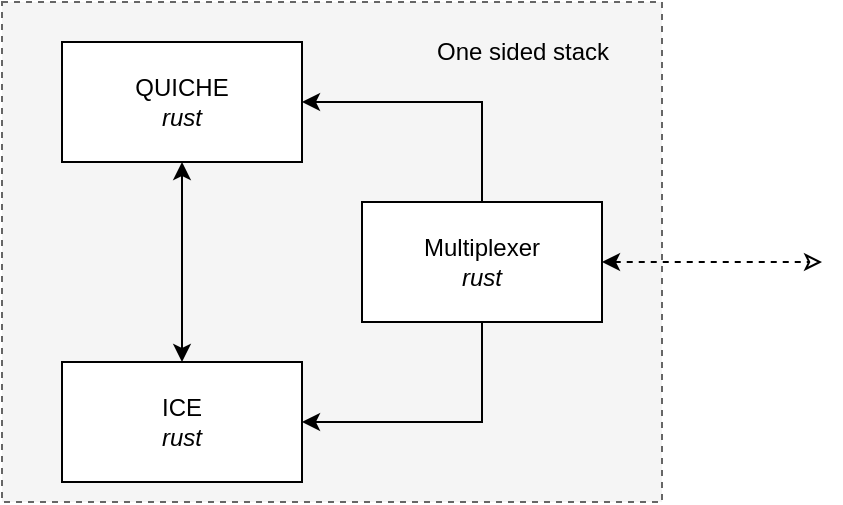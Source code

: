 <mxfile version="21.6.6" type="device">
  <diagram name="Page-1" id="EaTV2njRHDEyTtE49ZJq">
    <mxGraphModel dx="1012" dy="562" grid="1" gridSize="10" guides="1" tooltips="1" connect="1" arrows="1" fold="1" page="1" pageScale="1" pageWidth="850" pageHeight="1100" math="0" shadow="0">
      <root>
        <mxCell id="0" />
        <mxCell id="1" parent="0" />
        <mxCell id="Fxq5-4peBgpnYAJPO7DK-8" value="" style="rounded=0;whiteSpace=wrap;html=1;fillColor=#f5f5f5;fontColor=#333333;strokeColor=#666666;dashed=1;" vertex="1" parent="1">
          <mxGeometry x="110" y="110" width="330" height="250" as="geometry" />
        </mxCell>
        <mxCell id="Fxq5-4peBgpnYAJPO7DK-3" value="" style="edgeStyle=orthogonalEdgeStyle;rounded=0;orthogonalLoop=1;jettySize=auto;html=1;startArrow=classic;startFill=1;" edge="1" parent="1" source="Fxq5-4peBgpnYAJPO7DK-1" target="Fxq5-4peBgpnYAJPO7DK-2">
          <mxGeometry relative="1" as="geometry" />
        </mxCell>
        <mxCell id="Fxq5-4peBgpnYAJPO7DK-1" value="&lt;div&gt;QUICHE&lt;/div&gt;&lt;i&gt;rust&lt;/i&gt;" style="rounded=0;whiteSpace=wrap;html=1;" vertex="1" parent="1">
          <mxGeometry x="140" y="130" width="120" height="60" as="geometry" />
        </mxCell>
        <mxCell id="Fxq5-4peBgpnYAJPO7DK-2" value="&lt;div&gt;ICE&lt;/div&gt;&lt;div&gt;&lt;i&gt;rust&lt;/i&gt;&lt;br&gt;&lt;/div&gt;" style="rounded=0;whiteSpace=wrap;html=1;" vertex="1" parent="1">
          <mxGeometry x="140" y="290" width="120" height="60" as="geometry" />
        </mxCell>
        <mxCell id="Fxq5-4peBgpnYAJPO7DK-5" style="edgeStyle=orthogonalEdgeStyle;rounded=0;orthogonalLoop=1;jettySize=auto;html=1;entryX=1;entryY=0.5;entryDx=0;entryDy=0;" edge="1" parent="1" source="Fxq5-4peBgpnYAJPO7DK-4" target="Fxq5-4peBgpnYAJPO7DK-1">
          <mxGeometry relative="1" as="geometry">
            <mxPoint x="200" y="240" as="targetPoint" />
            <Array as="points">
              <mxPoint x="350" y="160" />
            </Array>
          </mxGeometry>
        </mxCell>
        <mxCell id="Fxq5-4peBgpnYAJPO7DK-6" style="edgeStyle=orthogonalEdgeStyle;rounded=0;orthogonalLoop=1;jettySize=auto;html=1;entryX=1;entryY=0.5;entryDx=0;entryDy=0;" edge="1" parent="1" source="Fxq5-4peBgpnYAJPO7DK-4" target="Fxq5-4peBgpnYAJPO7DK-2">
          <mxGeometry relative="1" as="geometry">
            <Array as="points">
              <mxPoint x="350" y="320" />
            </Array>
          </mxGeometry>
        </mxCell>
        <mxCell id="Fxq5-4peBgpnYAJPO7DK-7" style="edgeStyle=orthogonalEdgeStyle;rounded=0;orthogonalLoop=1;jettySize=auto;html=1;startArrow=classic;startFill=1;dashed=1;endArrow=classic;endFill=0;" edge="1" parent="1" source="Fxq5-4peBgpnYAJPO7DK-4">
          <mxGeometry relative="1" as="geometry">
            <mxPoint x="520" y="240" as="targetPoint" />
          </mxGeometry>
        </mxCell>
        <mxCell id="Fxq5-4peBgpnYAJPO7DK-4" value="&lt;div&gt;Multiplexer&lt;/div&gt;&lt;div&gt;&lt;i&gt;rust&lt;/i&gt;&lt;br&gt;&lt;/div&gt;" style="rounded=0;whiteSpace=wrap;html=1;" vertex="1" parent="1">
          <mxGeometry x="290" y="210" width="120" height="60" as="geometry" />
        </mxCell>
        <mxCell id="Fxq5-4peBgpnYAJPO7DK-9" value="One sided stack" style="text;html=1;align=center;verticalAlign=middle;resizable=0;points=[];autosize=1;strokeColor=none;fillColor=none;" vertex="1" parent="1">
          <mxGeometry x="315" y="120" width="110" height="30" as="geometry" />
        </mxCell>
      </root>
    </mxGraphModel>
  </diagram>
</mxfile>
